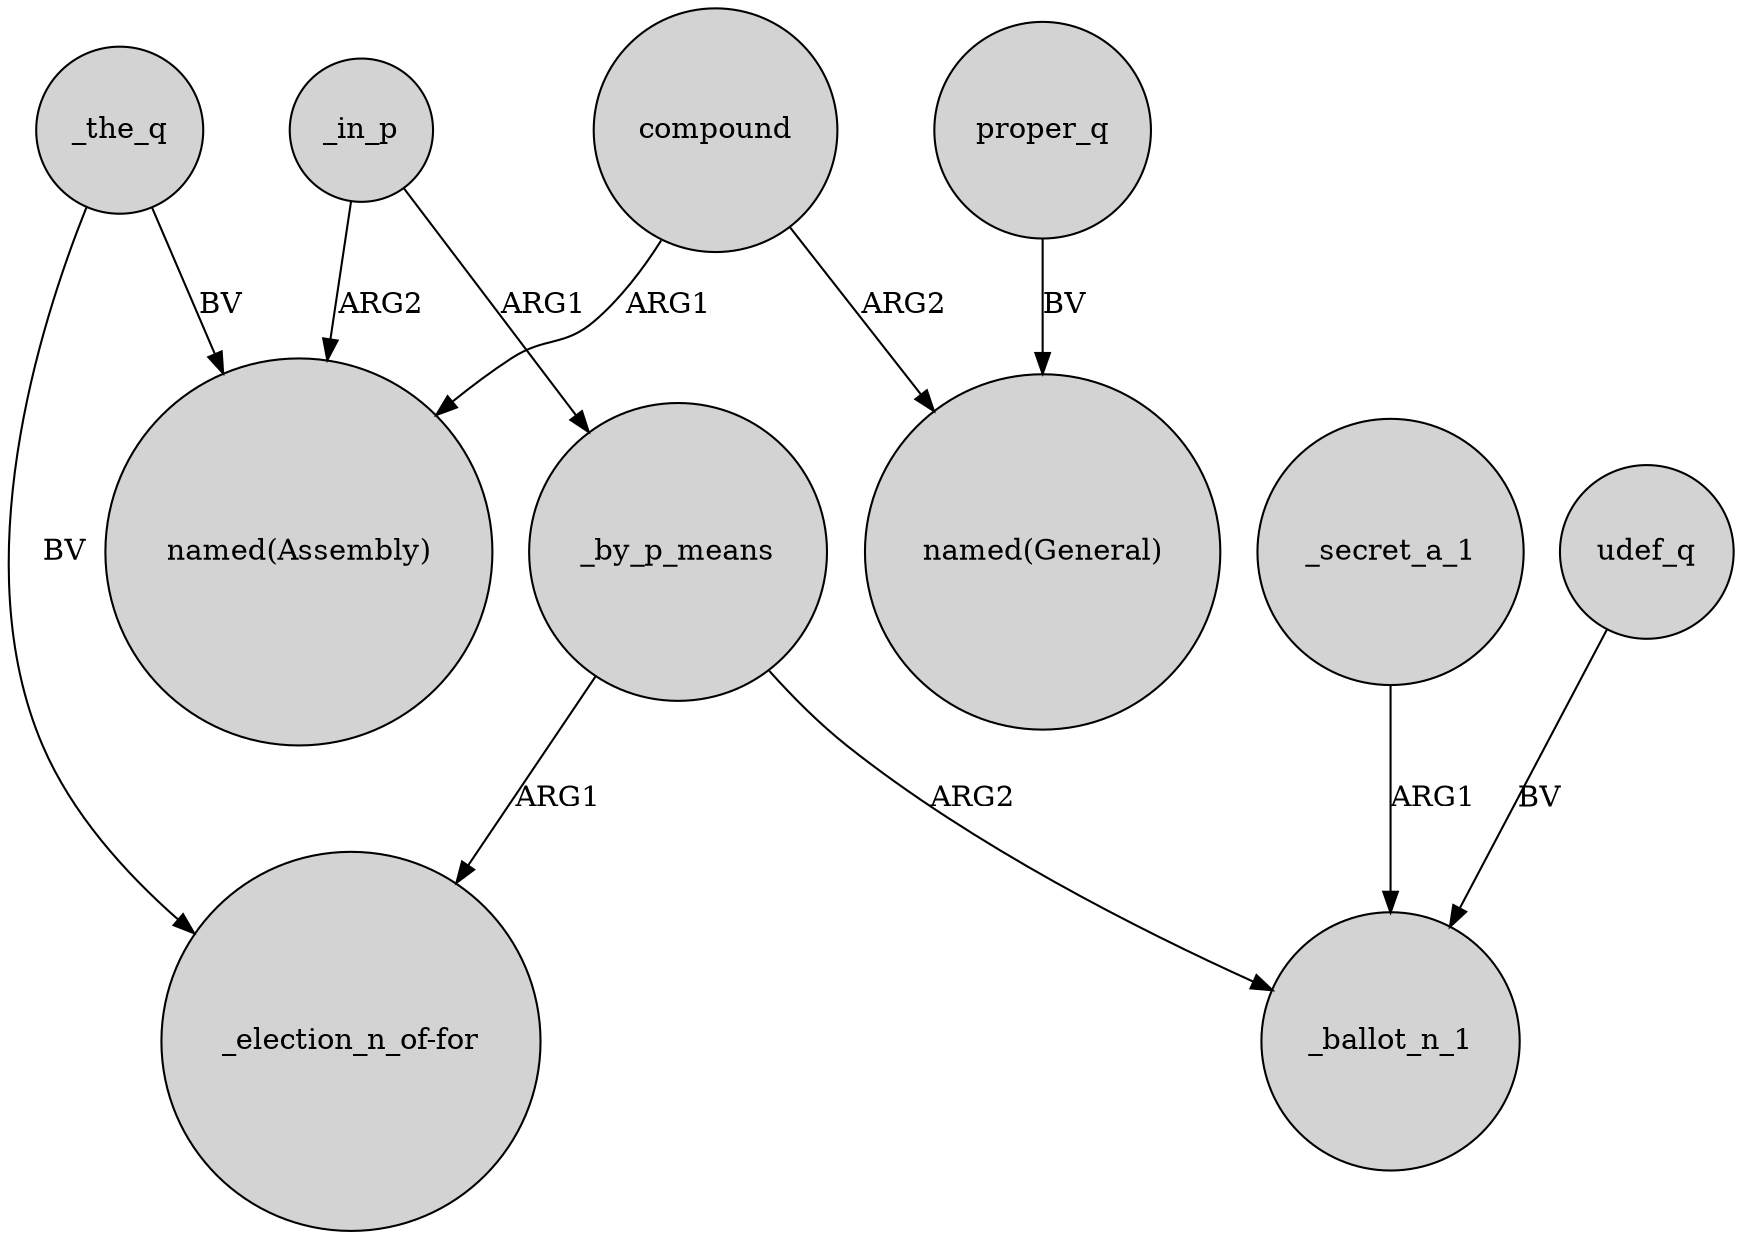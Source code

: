 digraph {
	node [shape=circle style=filled]
	_by_p_means -> "_election_n_of-for" [label=ARG1]
	udef_q -> _ballot_n_1 [label=BV]
	compound -> "named(General)" [label=ARG2]
	_the_q -> "_election_n_of-for" [label=BV]
	_in_p -> _by_p_means [label=ARG1]
	_by_p_means -> _ballot_n_1 [label=ARG2]
	compound -> "named(Assembly)" [label=ARG1]
	_the_q -> "named(Assembly)" [label=BV]
	_in_p -> "named(Assembly)" [label=ARG2]
	proper_q -> "named(General)" [label=BV]
	_secret_a_1 -> _ballot_n_1 [label=ARG1]
}
